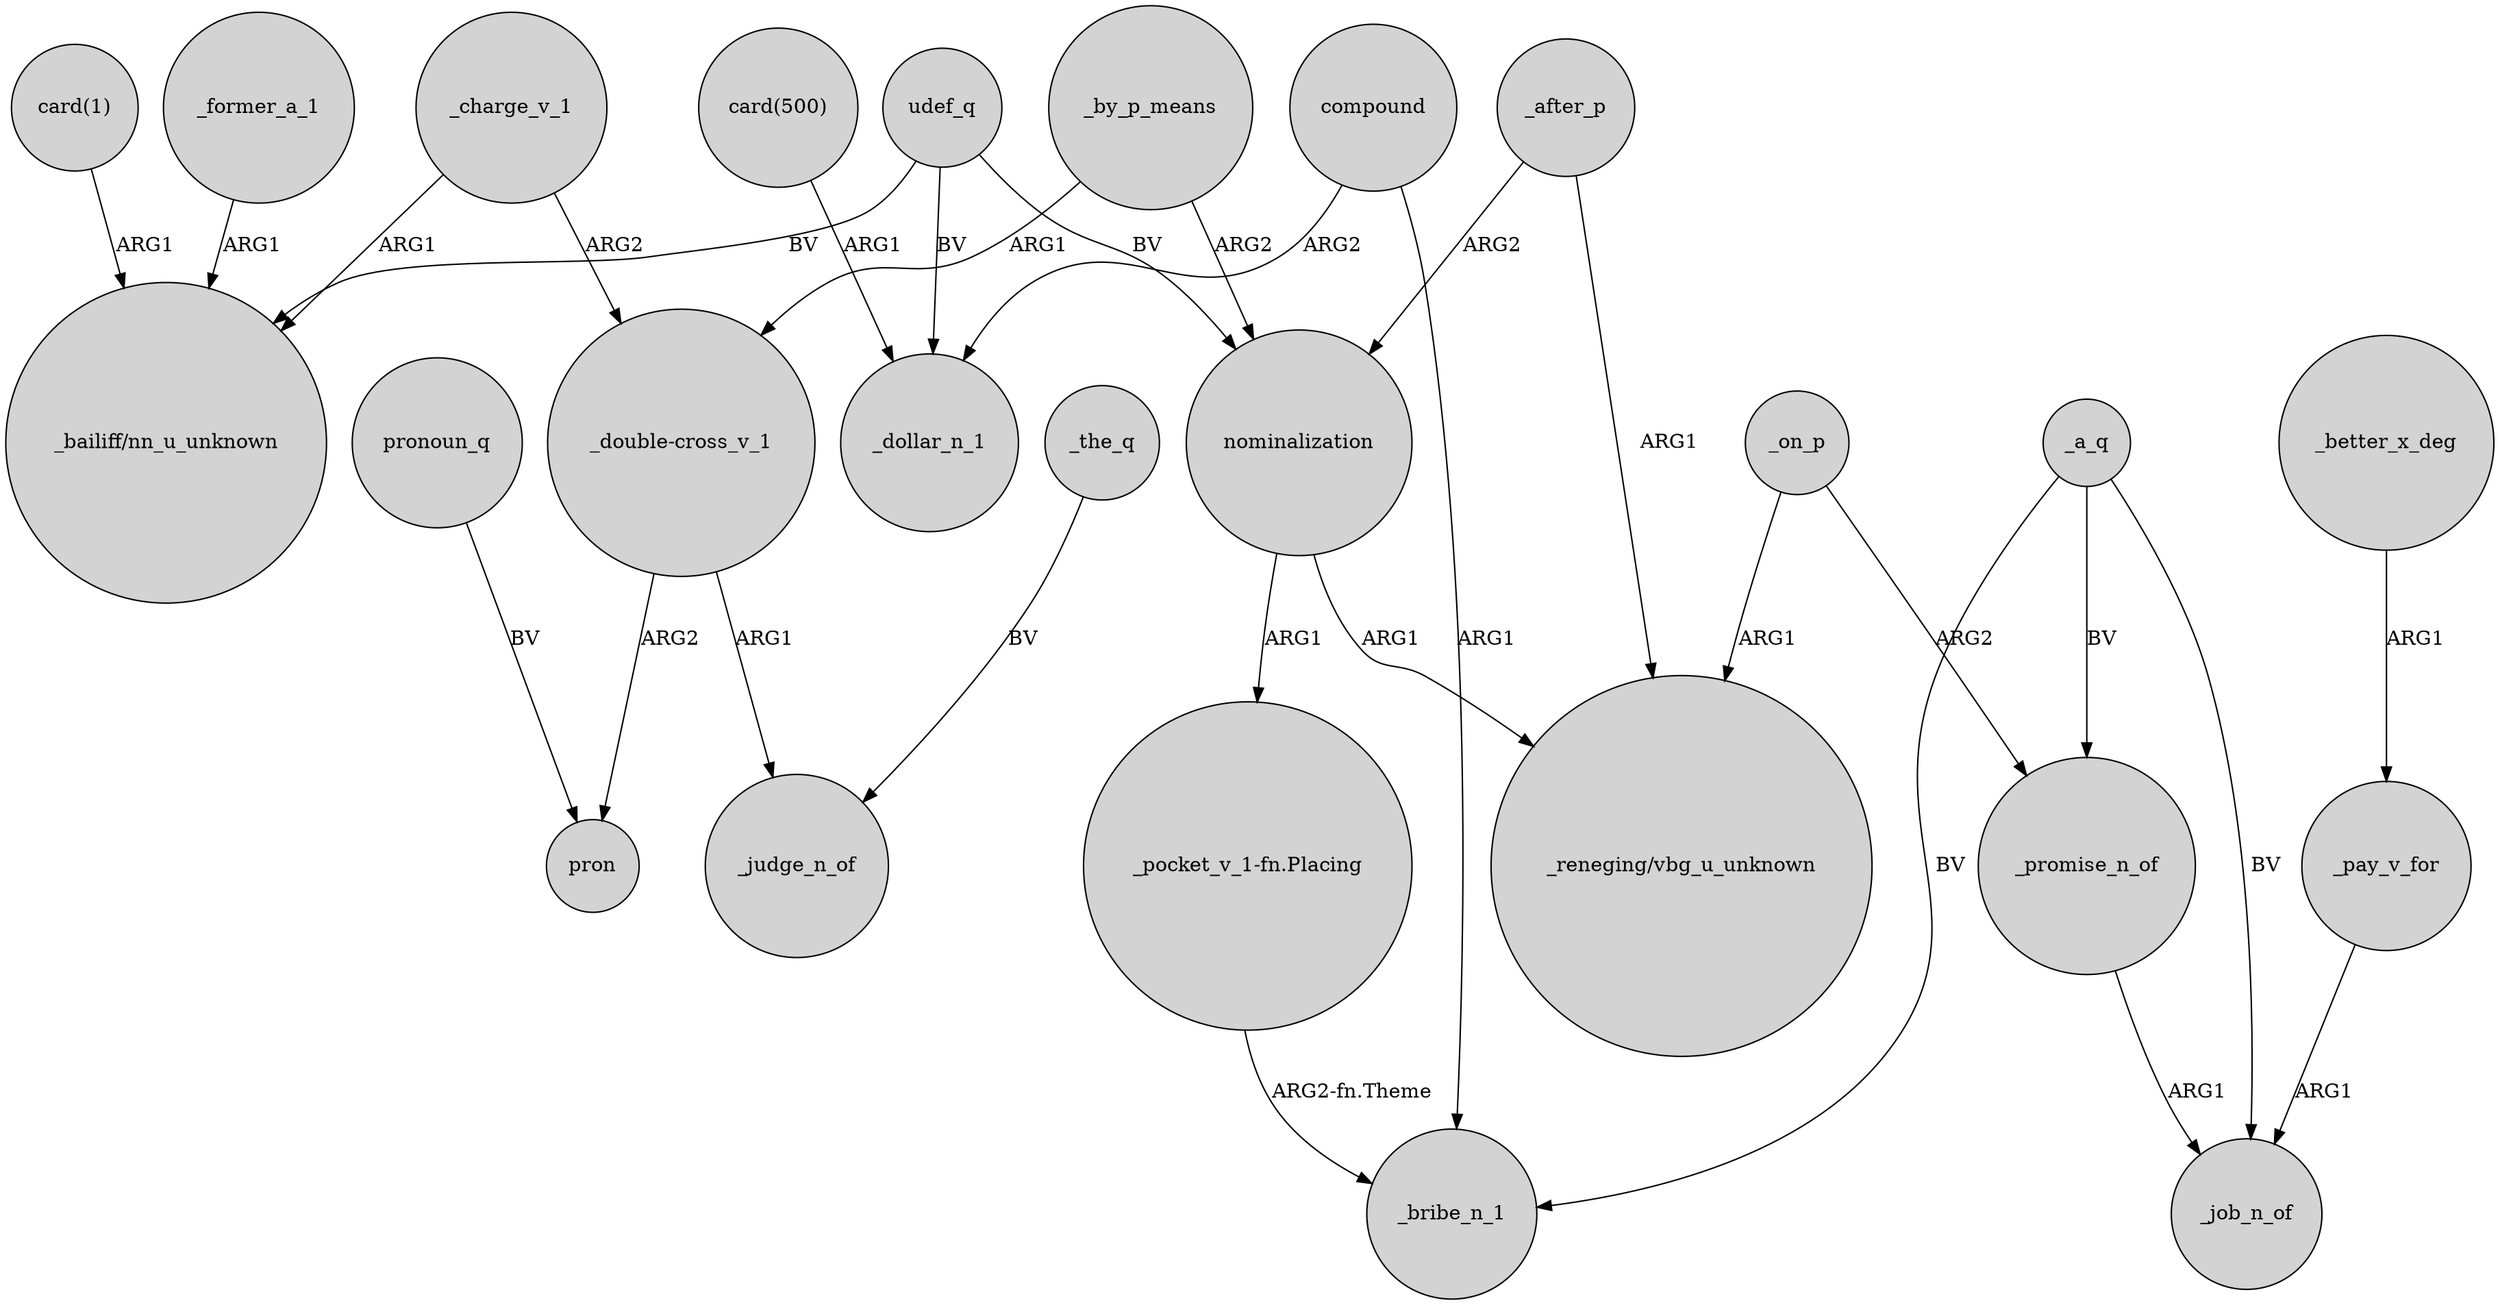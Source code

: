 digraph {
	node [shape=circle style=filled]
	udef_q -> "_bailiff/nn_u_unknown" [label=BV]
	_a_q -> _promise_n_of [label=BV]
	_by_p_means -> nominalization [label=ARG2]
	_a_q -> _bribe_n_1 [label=BV]
	_pay_v_for -> _job_n_of [label=ARG1]
	_a_q -> _job_n_of [label=BV]
	"card(1)" -> "_bailiff/nn_u_unknown" [label=ARG1]
	_charge_v_1 -> "_double-cross_v_1" [label=ARG2]
	"_double-cross_v_1" -> pron [label=ARG2]
	_on_p -> _promise_n_of [label=ARG2]
	_former_a_1 -> "_bailiff/nn_u_unknown" [label=ARG1]
	_after_p -> "_reneging/vbg_u_unknown" [label=ARG1]
	pronoun_q -> pron [label=BV]
	compound -> _bribe_n_1 [label=ARG1]
	"_double-cross_v_1" -> _judge_n_of [label=ARG1]
	nominalization -> "_reneging/vbg_u_unknown" [label=ARG1]
	"_pocket_v_1-fn.Placing" -> _bribe_n_1 [label="ARG2-fn.Theme"]
	udef_q -> nominalization [label=BV]
	_better_x_deg -> _pay_v_for [label=ARG1]
	_charge_v_1 -> "_bailiff/nn_u_unknown" [label=ARG1]
	_by_p_means -> "_double-cross_v_1" [label=ARG1]
	nominalization -> "_pocket_v_1-fn.Placing" [label=ARG1]
	_the_q -> _judge_n_of [label=BV]
	_on_p -> "_reneging/vbg_u_unknown" [label=ARG1]
	compound -> _dollar_n_1 [label=ARG2]
	_after_p -> nominalization [label=ARG2]
	"card(500)" -> _dollar_n_1 [label=ARG1]
	udef_q -> _dollar_n_1 [label=BV]
	_promise_n_of -> _job_n_of [label=ARG1]
}
